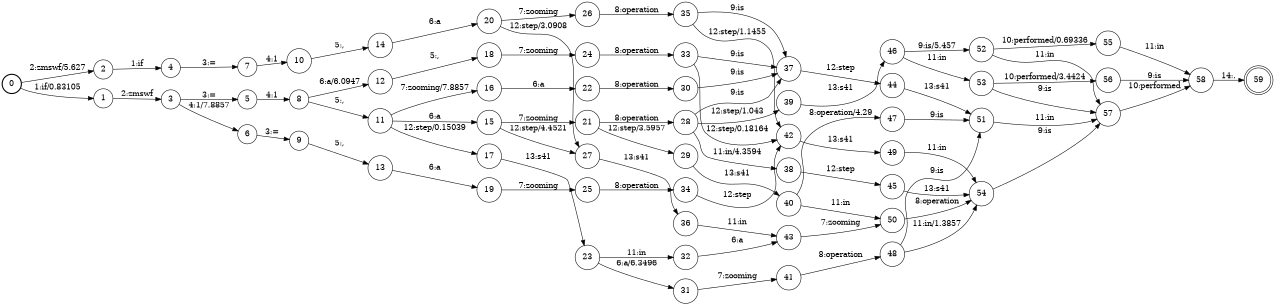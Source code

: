 digraph FST {
rankdir = LR;
size = "8.5,11";
label = "";
center = 1;
orientation = Portrait;
ranksep = "0.4";
nodesep = "0.25";
0 [label = "0", shape = circle, style = bold, fontsize = 14]
	0 -> 1 [label = "1:if/0.83105", fontsize = 14];
	0 -> 2 [label = "2:zmswf/5.627", fontsize = 14];
1 [label = "1", shape = circle, style = solid, fontsize = 14]
	1 -> 3 [label = "2:zmswf", fontsize = 14];
2 [label = "2", shape = circle, style = solid, fontsize = 14]
	2 -> 4 [label = "1:if", fontsize = 14];
3 [label = "3", shape = circle, style = solid, fontsize = 14]
	3 -> 5 [label = "3:=", fontsize = 14];
	3 -> 6 [label = "4:1/7.8857", fontsize = 14];
4 [label = "4", shape = circle, style = solid, fontsize = 14]
	4 -> 7 [label = "3:=", fontsize = 14];
5 [label = "5", shape = circle, style = solid, fontsize = 14]
	5 -> 8 [label = "4:1", fontsize = 14];
6 [label = "6", shape = circle, style = solid, fontsize = 14]
	6 -> 9 [label = "3:=", fontsize = 14];
7 [label = "7", shape = circle, style = solid, fontsize = 14]
	7 -> 10 [label = "4:1", fontsize = 14];
8 [label = "8", shape = circle, style = solid, fontsize = 14]
	8 -> 11 [label = "5:,", fontsize = 14];
	8 -> 12 [label = "6:a/6.0947", fontsize = 14];
9 [label = "9", shape = circle, style = solid, fontsize = 14]
	9 -> 13 [label = "5:,", fontsize = 14];
10 [label = "10", shape = circle, style = solid, fontsize = 14]
	10 -> 14 [label = "5:,", fontsize = 14];
11 [label = "11", shape = circle, style = solid, fontsize = 14]
	11 -> 15 [label = "6:a", fontsize = 14];
	11 -> 16 [label = "7:zooming/7.8857", fontsize = 14];
	11 -> 17 [label = "12:step/0.15039", fontsize = 14];
12 [label = "12", shape = circle, style = solid, fontsize = 14]
	12 -> 18 [label = "5:,", fontsize = 14];
13 [label = "13", shape = circle, style = solid, fontsize = 14]
	13 -> 19 [label = "6:a", fontsize = 14];
14 [label = "14", shape = circle, style = solid, fontsize = 14]
	14 -> 20 [label = "6:a", fontsize = 14];
15 [label = "15", shape = circle, style = solid, fontsize = 14]
	15 -> 21 [label = "7:zooming", fontsize = 14];
	15 -> 27 [label = "12:step/4.4521", fontsize = 14];
16 [label = "16", shape = circle, style = solid, fontsize = 14]
	16 -> 22 [label = "6:a", fontsize = 14];
17 [label = "17", shape = circle, style = solid, fontsize = 14]
	17 -> 23 [label = "13:s41", fontsize = 14];
18 [label = "18", shape = circle, style = solid, fontsize = 14]
	18 -> 24 [label = "7:zooming", fontsize = 14];
19 [label = "19", shape = circle, style = solid, fontsize = 14]
	19 -> 25 [label = "7:zooming", fontsize = 14];
20 [label = "20", shape = circle, style = solid, fontsize = 14]
	20 -> 26 [label = "7:zooming", fontsize = 14];
	20 -> 27 [label = "12:step/3.0908", fontsize = 14];
21 [label = "21", shape = circle, style = solid, fontsize = 14]
	21 -> 28 [label = "8:operation", fontsize = 14];
	21 -> 29 [label = "12:step/3.5957", fontsize = 14];
22 [label = "22", shape = circle, style = solid, fontsize = 14]
	22 -> 30 [label = "8:operation", fontsize = 14];
23 [label = "23", shape = circle, style = solid, fontsize = 14]
	23 -> 31 [label = "6:a/6.3496", fontsize = 14];
	23 -> 32 [label = "11:in", fontsize = 14];
24 [label = "24", shape = circle, style = solid, fontsize = 14]
	24 -> 33 [label = "8:operation", fontsize = 14];
25 [label = "25", shape = circle, style = solid, fontsize = 14]
	25 -> 34 [label = "8:operation", fontsize = 14];
26 [label = "26", shape = circle, style = solid, fontsize = 14]
	26 -> 35 [label = "8:operation", fontsize = 14];
27 [label = "27", shape = circle, style = solid, fontsize = 14]
	27 -> 36 [label = "13:s41", fontsize = 14];
28 [label = "28", shape = circle, style = solid, fontsize = 14]
	28 -> 37 [label = "9:is", fontsize = 14];
	28 -> 38 [label = "11:in/4.3594", fontsize = 14];
	28 -> 39 [label = "12:step/1.043", fontsize = 14];
29 [label = "29", shape = circle, style = solid, fontsize = 14]
	29 -> 40 [label = "13:s41", fontsize = 14];
30 [label = "30", shape = circle, style = solid, fontsize = 14]
	30 -> 37 [label = "9:is", fontsize = 14];
31 [label = "31", shape = circle, style = solid, fontsize = 14]
	31 -> 41 [label = "7:zooming", fontsize = 14];
32 [label = "32", shape = circle, style = solid, fontsize = 14]
	32 -> 43 [label = "6:a", fontsize = 14];
33 [label = "33", shape = circle, style = solid, fontsize = 14]
	33 -> 37 [label = "9:is", fontsize = 14];
	33 -> 42 [label = "12:step/0.18164", fontsize = 14];
34 [label = "34", shape = circle, style = solid, fontsize = 14]
	34 -> 42 [label = "12:step", fontsize = 14];
35 [label = "35", shape = circle, style = solid, fontsize = 14]
	35 -> 37 [label = "9:is", fontsize = 14];
	35 -> 42 [label = "12:step/1.1455", fontsize = 14];
36 [label = "36", shape = circle, style = solid, fontsize = 14]
	36 -> 43 [label = "11:in", fontsize = 14];
37 [label = "37", shape = circle, style = solid, fontsize = 14]
	37 -> 44 [label = "12:step", fontsize = 14];
38 [label = "38", shape = circle, style = solid, fontsize = 14]
	38 -> 45 [label = "12:step", fontsize = 14];
39 [label = "39", shape = circle, style = solid, fontsize = 14]
	39 -> 46 [label = "13:s41", fontsize = 14];
40 [label = "40", shape = circle, style = solid, fontsize = 14]
	40 -> 47 [label = "8:operation/4.29", fontsize = 14];
	40 -> 50 [label = "11:in", fontsize = 14];
41 [label = "41", shape = circle, style = solid, fontsize = 14]
	41 -> 48 [label = "8:operation", fontsize = 14];
42 [label = "42", shape = circle, style = solid, fontsize = 14]
	42 -> 49 [label = "13:s41", fontsize = 14];
43 [label = "43", shape = circle, style = solid, fontsize = 14]
	43 -> 50 [label = "7:zooming", fontsize = 14];
44 [label = "44", shape = circle, style = solid, fontsize = 14]
	44 -> 51 [label = "13:s41", fontsize = 14];
45 [label = "45", shape = circle, style = solid, fontsize = 14]
	45 -> 54 [label = "13:s41", fontsize = 14];
46 [label = "46", shape = circle, style = solid, fontsize = 14]
	46 -> 52 [label = "9:is/5.457", fontsize = 14];
	46 -> 53 [label = "11:in", fontsize = 14];
47 [label = "47", shape = circle, style = solid, fontsize = 14]
	47 -> 51 [label = "9:is", fontsize = 14];
48 [label = "48", shape = circle, style = solid, fontsize = 14]
	48 -> 51 [label = "9:is", fontsize = 14];
	48 -> 54 [label = "11:in/1.3857", fontsize = 14];
49 [label = "49", shape = circle, style = solid, fontsize = 14]
	49 -> 54 [label = "11:in", fontsize = 14];
50 [label = "50", shape = circle, style = solid, fontsize = 14]
	50 -> 54 [label = "8:operation", fontsize = 14];
51 [label = "51", shape = circle, style = solid, fontsize = 14]
	51 -> 57 [label = "11:in", fontsize = 14];
52 [label = "52", shape = circle, style = solid, fontsize = 14]
	52 -> 55 [label = "10:performed/0.69336", fontsize = 14];
	52 -> 57 [label = "11:in", fontsize = 14];
53 [label = "53", shape = circle, style = solid, fontsize = 14]
	53 -> 57 [label = "9:is", fontsize = 14];
	53 -> 56 [label = "10:performed/3.4424", fontsize = 14];
54 [label = "54", shape = circle, style = solid, fontsize = 14]
	54 -> 57 [label = "9:is", fontsize = 14];
55 [label = "55", shape = circle, style = solid, fontsize = 14]
	55 -> 58 [label = "11:in", fontsize = 14];
56 [label = "56", shape = circle, style = solid, fontsize = 14]
	56 -> 58 [label = "9:is", fontsize = 14];
57 [label = "57", shape = circle, style = solid, fontsize = 14]
	57 -> 58 [label = "10:performed", fontsize = 14];
58 [label = "58", shape = circle, style = solid, fontsize = 14]
	58 -> 59 [label = "14:.", fontsize = 14];
59 [label = "59", shape = doublecircle, style = solid, fontsize = 14]
}
